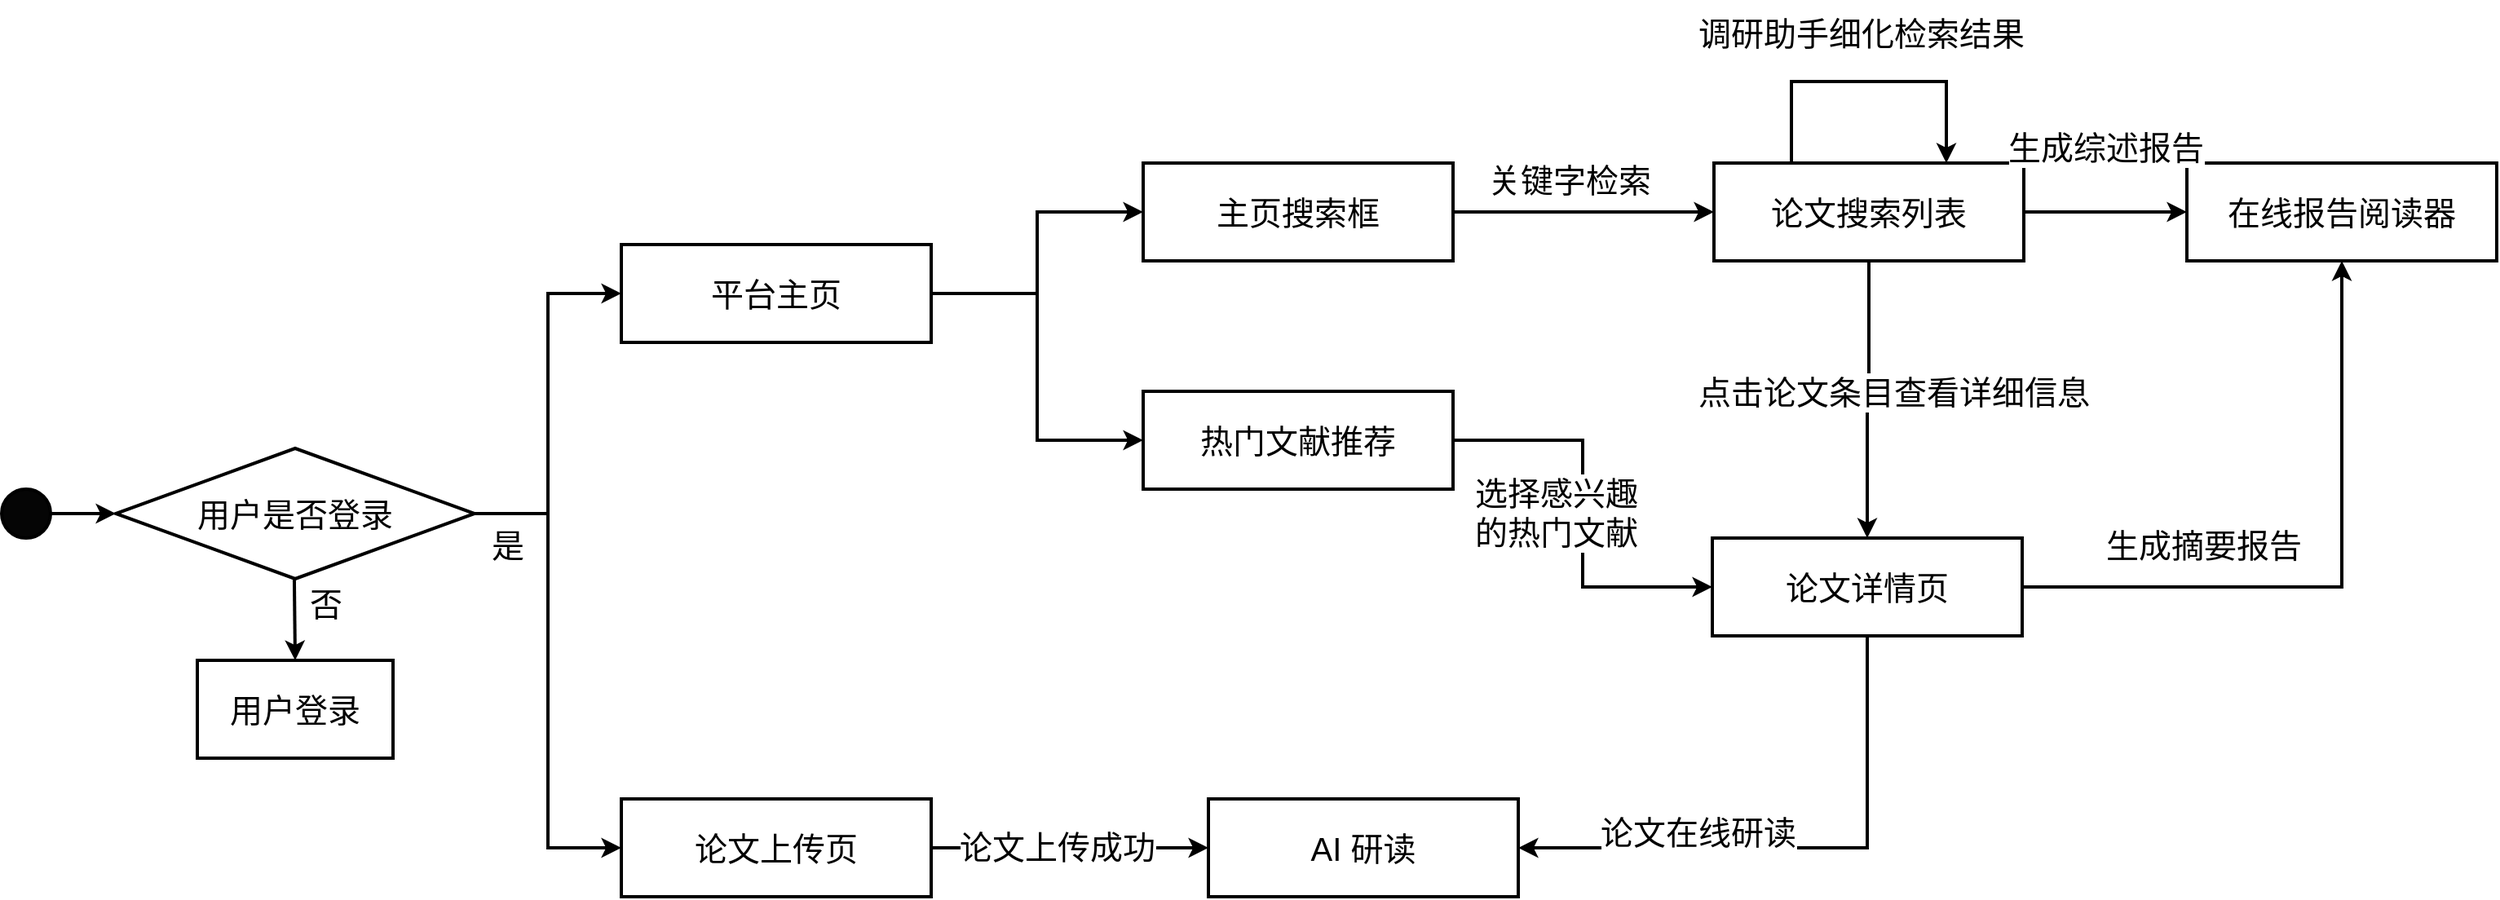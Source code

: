 <mxfile version="24.2.0" type="github">
  <diagram id="6a731a19-8d31-9384-78a2-239565b7b9f0" name="Page-1">
    <mxGraphModel dx="1351" dy="961" grid="1" gridSize="10" guides="1" tooltips="1" connect="1" arrows="1" fold="1" page="1" pageScale="1" pageWidth="1169" pageHeight="827" background="none" math="0" shadow="0">
      <root>
        <mxCell id="0" />
        <mxCell id="1" parent="0" />
        <mxCell id="Uq1h0jrlbMv9OfvFXu0p-55" value="" style="ellipse;whiteSpace=wrap;html=1;aspect=fixed;fillColor=#050505;strokeWidth=2;fontSize=20;" vertex="1" parent="1">
          <mxGeometry x="20" y="400" width="30" height="30" as="geometry" />
        </mxCell>
        <mxCell id="Uq1h0jrlbMv9OfvFXu0p-80" style="edgeStyle=orthogonalEdgeStyle;rounded=0;orthogonalLoop=1;jettySize=auto;html=1;exitX=1;exitY=0.5;exitDx=0;exitDy=0;entryX=0;entryY=0.5;entryDx=0;entryDy=0;fontSize=20;strokeWidth=2;" edge="1" parent="1" source="Uq1h0jrlbMv9OfvFXu0p-57" target="Uq1h0jrlbMv9OfvFXu0p-79">
          <mxGeometry relative="1" as="geometry" />
        </mxCell>
        <mxCell id="Uq1h0jrlbMv9OfvFXu0p-81" style="edgeStyle=orthogonalEdgeStyle;rounded=0;orthogonalLoop=1;jettySize=auto;html=1;exitX=1;exitY=0.5;exitDx=0;exitDy=0;entryX=0;entryY=0.5;entryDx=0;entryDy=0;fontSize=20;strokeWidth=2;" edge="1" parent="1" source="Uq1h0jrlbMv9OfvFXu0p-57" target="Uq1h0jrlbMv9OfvFXu0p-75">
          <mxGeometry relative="1" as="geometry" />
        </mxCell>
        <mxCell id="Uq1h0jrlbMv9OfvFXu0p-82" value="是" style="edgeLabel;html=1;align=center;verticalAlign=middle;resizable=0;points=[];fontSize=20;" vertex="1" connectable="0" parent="Uq1h0jrlbMv9OfvFXu0p-81">
          <mxGeometry x="-0.688" y="-3" relative="1" as="geometry">
            <mxPoint x="-22" y="18" as="offset" />
          </mxGeometry>
        </mxCell>
        <mxCell id="Uq1h0jrlbMv9OfvFXu0p-57" value="&lt;font style=&quot;font-size: 20px;&quot;&gt;用户是否登录&lt;/font&gt;" style="rhombus;whiteSpace=wrap;html=1;strokeWidth=2;fontSize=20;" vertex="1" parent="1">
          <mxGeometry x="90" y="375" width="220" height="80" as="geometry" />
        </mxCell>
        <mxCell id="Uq1h0jrlbMv9OfvFXu0p-58" value="" style="group;strokeWidth=2;fontSize=20;" vertex="1" connectable="0" parent="1">
          <mxGeometry x="140" y="505" width="120" height="60" as="geometry" />
        </mxCell>
        <mxCell id="Uq1h0jrlbMv9OfvFXu0p-59" value="&lt;font style=&quot;font-size: 20px;&quot;&gt;用户登录&lt;/font&gt;" style="rounded=0;whiteSpace=wrap;html=1;strokeWidth=2;fontSize=20;" vertex="1" parent="Uq1h0jrlbMv9OfvFXu0p-58">
          <mxGeometry width="120" height="60" as="geometry" />
        </mxCell>
        <mxCell id="Uq1h0jrlbMv9OfvFXu0p-60" value="" style="endArrow=classic;html=1;rounded=0;entryX=0.5;entryY=0;entryDx=0;entryDy=0;strokeWidth=2;fontSize=20;" edge="1" parent="1" target="Uq1h0jrlbMv9OfvFXu0p-59">
          <mxGeometry width="50" height="50" relative="1" as="geometry">
            <mxPoint x="199.47" y="455" as="sourcePoint" />
            <mxPoint x="539.47" y="615" as="targetPoint" />
          </mxGeometry>
        </mxCell>
        <mxCell id="Uq1h0jrlbMv9OfvFXu0p-61" value="&lt;font style=&quot;font-size: 20px;&quot;&gt;否&lt;/font&gt;" style="text;html=1;align=center;verticalAlign=middle;whiteSpace=wrap;rounded=0;strokeWidth=2;fontSize=20;" vertex="1" parent="1">
          <mxGeometry x="189.47" y="455" width="60" height="30" as="geometry" />
        </mxCell>
        <mxCell id="Uq1h0jrlbMv9OfvFXu0p-62" value="" style="endArrow=classic;html=1;rounded=0;exitX=1;exitY=0.5;exitDx=0;exitDy=0;entryX=0;entryY=0.5;entryDx=0;entryDy=0;strokeWidth=2;fontSize=20;" edge="1" parent="1" source="Uq1h0jrlbMv9OfvFXu0p-55" target="Uq1h0jrlbMv9OfvFXu0p-57">
          <mxGeometry width="50" height="50" relative="1" as="geometry">
            <mxPoint x="360" y="570" as="sourcePoint" />
            <mxPoint x="410" y="520" as="targetPoint" />
          </mxGeometry>
        </mxCell>
        <mxCell id="Uq1h0jrlbMv9OfvFXu0p-64" value="" style="group;strokeWidth=2;fontSize=20;" vertex="1" connectable="0" parent="1">
          <mxGeometry x="720" y="200" width="190" height="60" as="geometry" />
        </mxCell>
        <mxCell id="Uq1h0jrlbMv9OfvFXu0p-65" value="主页搜索框" style="rounded=0;whiteSpace=wrap;html=1;strokeWidth=2;fontSize=20;" vertex="1" parent="Uq1h0jrlbMv9OfvFXu0p-64">
          <mxGeometry width="190" height="60" as="geometry" />
        </mxCell>
        <mxCell id="Uq1h0jrlbMv9OfvFXu0p-66" value="" style="group;strokeWidth=2;fontSize=20;" vertex="1" connectable="0" parent="1">
          <mxGeometry x="720" y="340" width="190" height="60" as="geometry" />
        </mxCell>
        <mxCell id="Uq1h0jrlbMv9OfvFXu0p-67" value="热门文献推荐" style="rounded=0;whiteSpace=wrap;html=1;strokeWidth=2;fontSize=20;" vertex="1" parent="Uq1h0jrlbMv9OfvFXu0p-66">
          <mxGeometry width="190" height="60" as="geometry" />
        </mxCell>
        <mxCell id="Uq1h0jrlbMv9OfvFXu0p-68" value="" style="group;strokeWidth=2;fontSize=20;" vertex="1" connectable="0" parent="1">
          <mxGeometry x="1070" y="200" width="190" height="60" as="geometry" />
        </mxCell>
        <mxCell id="Uq1h0jrlbMv9OfvFXu0p-69" value="论文搜索列表" style="rounded=0;whiteSpace=wrap;html=1;strokeWidth=2;fontSize=20;" vertex="1" parent="Uq1h0jrlbMv9OfvFXu0p-68">
          <mxGeometry width="190" height="60" as="geometry" />
        </mxCell>
        <mxCell id="Uq1h0jrlbMv9OfvFXu0p-101" style="edgeStyle=orthogonalEdgeStyle;rounded=0;orthogonalLoop=1;jettySize=auto;html=1;exitX=0.25;exitY=0;exitDx=0;exitDy=0;entryX=0.75;entryY=0;entryDx=0;entryDy=0;fontSize=20;strokeWidth=2;" edge="1" parent="Uq1h0jrlbMv9OfvFXu0p-68" source="Uq1h0jrlbMv9OfvFXu0p-69" target="Uq1h0jrlbMv9OfvFXu0p-69">
          <mxGeometry relative="1" as="geometry">
            <Array as="points">
              <mxPoint x="48" y="-50" />
              <mxPoint x="142" y="-50" />
            </Array>
          </mxGeometry>
        </mxCell>
        <mxCell id="Uq1h0jrlbMv9OfvFXu0p-70" value="" style="group;strokeWidth=2;fontSize=20;" vertex="1" connectable="0" parent="1">
          <mxGeometry x="1065" y="430" width="190" height="60" as="geometry" />
        </mxCell>
        <mxCell id="Uq1h0jrlbMv9OfvFXu0p-71" value="论文详情页" style="rounded=0;whiteSpace=wrap;html=1;strokeWidth=2;fontSize=20;" vertex="1" parent="Uq1h0jrlbMv9OfvFXu0p-70">
          <mxGeometry x="4" width="190" height="60" as="geometry" />
        </mxCell>
        <mxCell id="Uq1h0jrlbMv9OfvFXu0p-72" value="" style="group;strokeWidth=2;fontSize=20;" vertex="1" connectable="0" parent="1">
          <mxGeometry x="760" y="590" width="190" height="60" as="geometry" />
        </mxCell>
        <mxCell id="Uq1h0jrlbMv9OfvFXu0p-73" value="AI 研读" style="rounded=0;whiteSpace=wrap;html=1;strokeWidth=2;fontSize=20;" vertex="1" parent="Uq1h0jrlbMv9OfvFXu0p-72">
          <mxGeometry width="190" height="60" as="geometry" />
        </mxCell>
        <mxCell id="Uq1h0jrlbMv9OfvFXu0p-74" value="" style="group;strokeWidth=2;fontSize=20;" vertex="1" connectable="0" parent="1">
          <mxGeometry x="400" y="590" width="190" height="60" as="geometry" />
        </mxCell>
        <mxCell id="Uq1h0jrlbMv9OfvFXu0p-75" value="论文上传页" style="rounded=0;whiteSpace=wrap;html=1;strokeWidth=2;fontSize=20;" vertex="1" parent="Uq1h0jrlbMv9OfvFXu0p-74">
          <mxGeometry width="190" height="60" as="geometry" />
        </mxCell>
        <mxCell id="Uq1h0jrlbMv9OfvFXu0p-76" value="" style="group;strokeWidth=2;fontSize=20;" vertex="1" connectable="0" parent="1">
          <mxGeometry x="1360" y="200" width="190" height="60" as="geometry" />
        </mxCell>
        <mxCell id="Uq1h0jrlbMv9OfvFXu0p-77" value="在线报告阅读器" style="rounded=0;whiteSpace=wrap;html=1;strokeWidth=2;fontSize=20;" vertex="1" parent="Uq1h0jrlbMv9OfvFXu0p-76">
          <mxGeometry width="190" height="60" as="geometry" />
        </mxCell>
        <mxCell id="Uq1h0jrlbMv9OfvFXu0p-78" value="" style="group;strokeWidth=2;fontSize=20;" vertex="1" connectable="0" parent="1">
          <mxGeometry x="400" y="250" width="190" height="60" as="geometry" />
        </mxCell>
        <mxCell id="Uq1h0jrlbMv9OfvFXu0p-79" value="平台主页" style="rounded=0;whiteSpace=wrap;html=1;strokeWidth=2;fontSize=20;" vertex="1" parent="Uq1h0jrlbMv9OfvFXu0p-78">
          <mxGeometry width="190" height="60" as="geometry" />
        </mxCell>
        <mxCell id="Uq1h0jrlbMv9OfvFXu0p-83" style="edgeStyle=orthogonalEdgeStyle;rounded=0;orthogonalLoop=1;jettySize=auto;html=1;exitX=1;exitY=0.5;exitDx=0;exitDy=0;entryX=0;entryY=0.5;entryDx=0;entryDy=0;fontSize=20;strokeWidth=2;" edge="1" parent="1" source="Uq1h0jrlbMv9OfvFXu0p-75" target="Uq1h0jrlbMv9OfvFXu0p-73">
          <mxGeometry relative="1" as="geometry" />
        </mxCell>
        <mxCell id="Uq1h0jrlbMv9OfvFXu0p-84" value="论文上传成功" style="edgeLabel;html=1;align=center;verticalAlign=middle;resizable=0;points=[];fontSize=20;" vertex="1" connectable="0" parent="Uq1h0jrlbMv9OfvFXu0p-83">
          <mxGeometry x="-0.1" y="1" relative="1" as="geometry">
            <mxPoint as="offset" />
          </mxGeometry>
        </mxCell>
        <mxCell id="Uq1h0jrlbMv9OfvFXu0p-86" style="edgeStyle=orthogonalEdgeStyle;rounded=0;orthogonalLoop=1;jettySize=auto;html=1;exitX=1;exitY=0.5;exitDx=0;exitDy=0;entryX=0;entryY=0.5;entryDx=0;entryDy=0;fontSize=20;strokeWidth=2;" edge="1" parent="1" source="Uq1h0jrlbMv9OfvFXu0p-79" target="Uq1h0jrlbMv9OfvFXu0p-65">
          <mxGeometry relative="1" as="geometry" />
        </mxCell>
        <mxCell id="Uq1h0jrlbMv9OfvFXu0p-87" style="edgeStyle=orthogonalEdgeStyle;rounded=0;orthogonalLoop=1;jettySize=auto;html=1;exitX=1;exitY=0.5;exitDx=0;exitDy=0;entryX=0;entryY=0.5;entryDx=0;entryDy=0;fontSize=20;strokeWidth=2;" edge="1" parent="1" source="Uq1h0jrlbMv9OfvFXu0p-79" target="Uq1h0jrlbMv9OfvFXu0p-67">
          <mxGeometry relative="1" as="geometry" />
        </mxCell>
        <mxCell id="Uq1h0jrlbMv9OfvFXu0p-88" style="edgeStyle=orthogonalEdgeStyle;rounded=0;orthogonalLoop=1;jettySize=auto;html=1;exitX=1;exitY=0.5;exitDx=0;exitDy=0;entryX=0;entryY=0.5;entryDx=0;entryDy=0;fontSize=20;strokeWidth=2;" edge="1" parent="1" source="Uq1h0jrlbMv9OfvFXu0p-67" target="Uq1h0jrlbMv9OfvFXu0p-71">
          <mxGeometry relative="1" as="geometry" />
        </mxCell>
        <mxCell id="Uq1h0jrlbMv9OfvFXu0p-89" value="选择感兴趣&lt;div style=&quot;font-size: 20px;&quot;&gt;的热门文献&lt;/div&gt;" style="edgeLabel;html=1;align=center;verticalAlign=middle;resizable=0;points=[];fontSize=20;" vertex="1" connectable="0" parent="Uq1h0jrlbMv9OfvFXu0p-88">
          <mxGeometry x="-0.248" y="-2" relative="1" as="geometry">
            <mxPoint x="-15" y="30" as="offset" />
          </mxGeometry>
        </mxCell>
        <mxCell id="Uq1h0jrlbMv9OfvFXu0p-90" style="edgeStyle=orthogonalEdgeStyle;rounded=0;orthogonalLoop=1;jettySize=auto;html=1;exitX=1;exitY=0.5;exitDx=0;exitDy=0;entryX=0;entryY=0.5;entryDx=0;entryDy=0;fontSize=20;strokeWidth=2;" edge="1" parent="1" source="Uq1h0jrlbMv9OfvFXu0p-65" target="Uq1h0jrlbMv9OfvFXu0p-69">
          <mxGeometry relative="1" as="geometry" />
        </mxCell>
        <mxCell id="Uq1h0jrlbMv9OfvFXu0p-91" value="关键字检索" style="edgeLabel;html=1;align=center;verticalAlign=middle;resizable=0;points=[];fontSize=20;" vertex="1" connectable="0" parent="Uq1h0jrlbMv9OfvFXu0p-90">
          <mxGeometry x="0.021" y="-5" relative="1" as="geometry">
            <mxPoint x="-11" y="-25" as="offset" />
          </mxGeometry>
        </mxCell>
        <mxCell id="Uq1h0jrlbMv9OfvFXu0p-94" value="调研助手细化检索结果" style="text;html=1;align=center;verticalAlign=middle;resizable=0;points=[];autosize=1;strokeColor=none;fillColor=none;fontSize=20;strokeWidth=2;" vertex="1" parent="1">
          <mxGeometry x="1050" y="100" width="220" height="40" as="geometry" />
        </mxCell>
        <mxCell id="Uq1h0jrlbMv9OfvFXu0p-95" style="edgeStyle=orthogonalEdgeStyle;rounded=0;orthogonalLoop=1;jettySize=auto;html=1;exitX=0.5;exitY=1;exitDx=0;exitDy=0;entryX=1;entryY=0.5;entryDx=0;entryDy=0;fontSize=20;strokeWidth=2;" edge="1" parent="1" source="Uq1h0jrlbMv9OfvFXu0p-71" target="Uq1h0jrlbMv9OfvFXu0p-73">
          <mxGeometry relative="1" as="geometry" />
        </mxCell>
        <mxCell id="Uq1h0jrlbMv9OfvFXu0p-96" value="论文在线研读" style="edgeLabel;html=1;align=center;verticalAlign=middle;resizable=0;points=[];fontSize=20;" vertex="1" connectable="0" parent="Uq1h0jrlbMv9OfvFXu0p-95">
          <mxGeometry x="0.361" y="-10" relative="1" as="geometry">
            <mxPoint as="offset" />
          </mxGeometry>
        </mxCell>
        <mxCell id="Uq1h0jrlbMv9OfvFXu0p-97" style="edgeStyle=orthogonalEdgeStyle;rounded=0;orthogonalLoop=1;jettySize=auto;html=1;exitX=1;exitY=0.5;exitDx=0;exitDy=0;entryX=0.5;entryY=1;entryDx=0;entryDy=0;fontSize=20;strokeWidth=2;" edge="1" parent="1" source="Uq1h0jrlbMv9OfvFXu0p-71" target="Uq1h0jrlbMv9OfvFXu0p-77">
          <mxGeometry relative="1" as="geometry" />
        </mxCell>
        <mxCell id="Uq1h0jrlbMv9OfvFXu0p-98" value="生成摘要报告" style="text;html=1;align=center;verticalAlign=middle;resizable=0;points=[];autosize=1;strokeColor=none;fillColor=none;fontSize=20;strokeWidth=2;" vertex="1" parent="1">
          <mxGeometry x="1300" y="414" width="140" height="40" as="geometry" />
        </mxCell>
        <mxCell id="Uq1h0jrlbMv9OfvFXu0p-99" style="edgeStyle=orthogonalEdgeStyle;rounded=0;orthogonalLoop=1;jettySize=auto;html=1;exitX=1;exitY=0.5;exitDx=0;exitDy=0;entryX=0;entryY=0.5;entryDx=0;entryDy=0;fontSize=20;strokeWidth=2;" edge="1" parent="1" source="Uq1h0jrlbMv9OfvFXu0p-69" target="Uq1h0jrlbMv9OfvFXu0p-77">
          <mxGeometry relative="1" as="geometry" />
        </mxCell>
        <mxCell id="Uq1h0jrlbMv9OfvFXu0p-100" value="生成综述报告" style="edgeLabel;html=1;align=center;verticalAlign=middle;resizable=0;points=[];fontSize=20;" vertex="1" connectable="0" parent="Uq1h0jrlbMv9OfvFXu0p-99">
          <mxGeometry x="-0.338" y="1" relative="1" as="geometry">
            <mxPoint x="17" y="-39" as="offset" />
          </mxGeometry>
        </mxCell>
        <mxCell id="Uq1h0jrlbMv9OfvFXu0p-102" style="edgeStyle=orthogonalEdgeStyle;rounded=0;orthogonalLoop=1;jettySize=auto;html=1;exitX=0.5;exitY=1;exitDx=0;exitDy=0;entryX=0.5;entryY=0;entryDx=0;entryDy=0;fontSize=20;strokeWidth=2;" edge="1" parent="1" source="Uq1h0jrlbMv9OfvFXu0p-69" target="Uq1h0jrlbMv9OfvFXu0p-71">
          <mxGeometry relative="1" as="geometry" />
        </mxCell>
        <mxCell id="Uq1h0jrlbMv9OfvFXu0p-103" value="点击论文条目查看详细信息" style="edgeLabel;html=1;align=center;verticalAlign=middle;resizable=0;points=[];fontSize=20;" vertex="1" connectable="0" parent="Uq1h0jrlbMv9OfvFXu0p-102">
          <mxGeometry x="-0.076" y="-6" relative="1" as="geometry">
            <mxPoint x="21" y="1" as="offset" />
          </mxGeometry>
        </mxCell>
      </root>
    </mxGraphModel>
  </diagram>
</mxfile>
